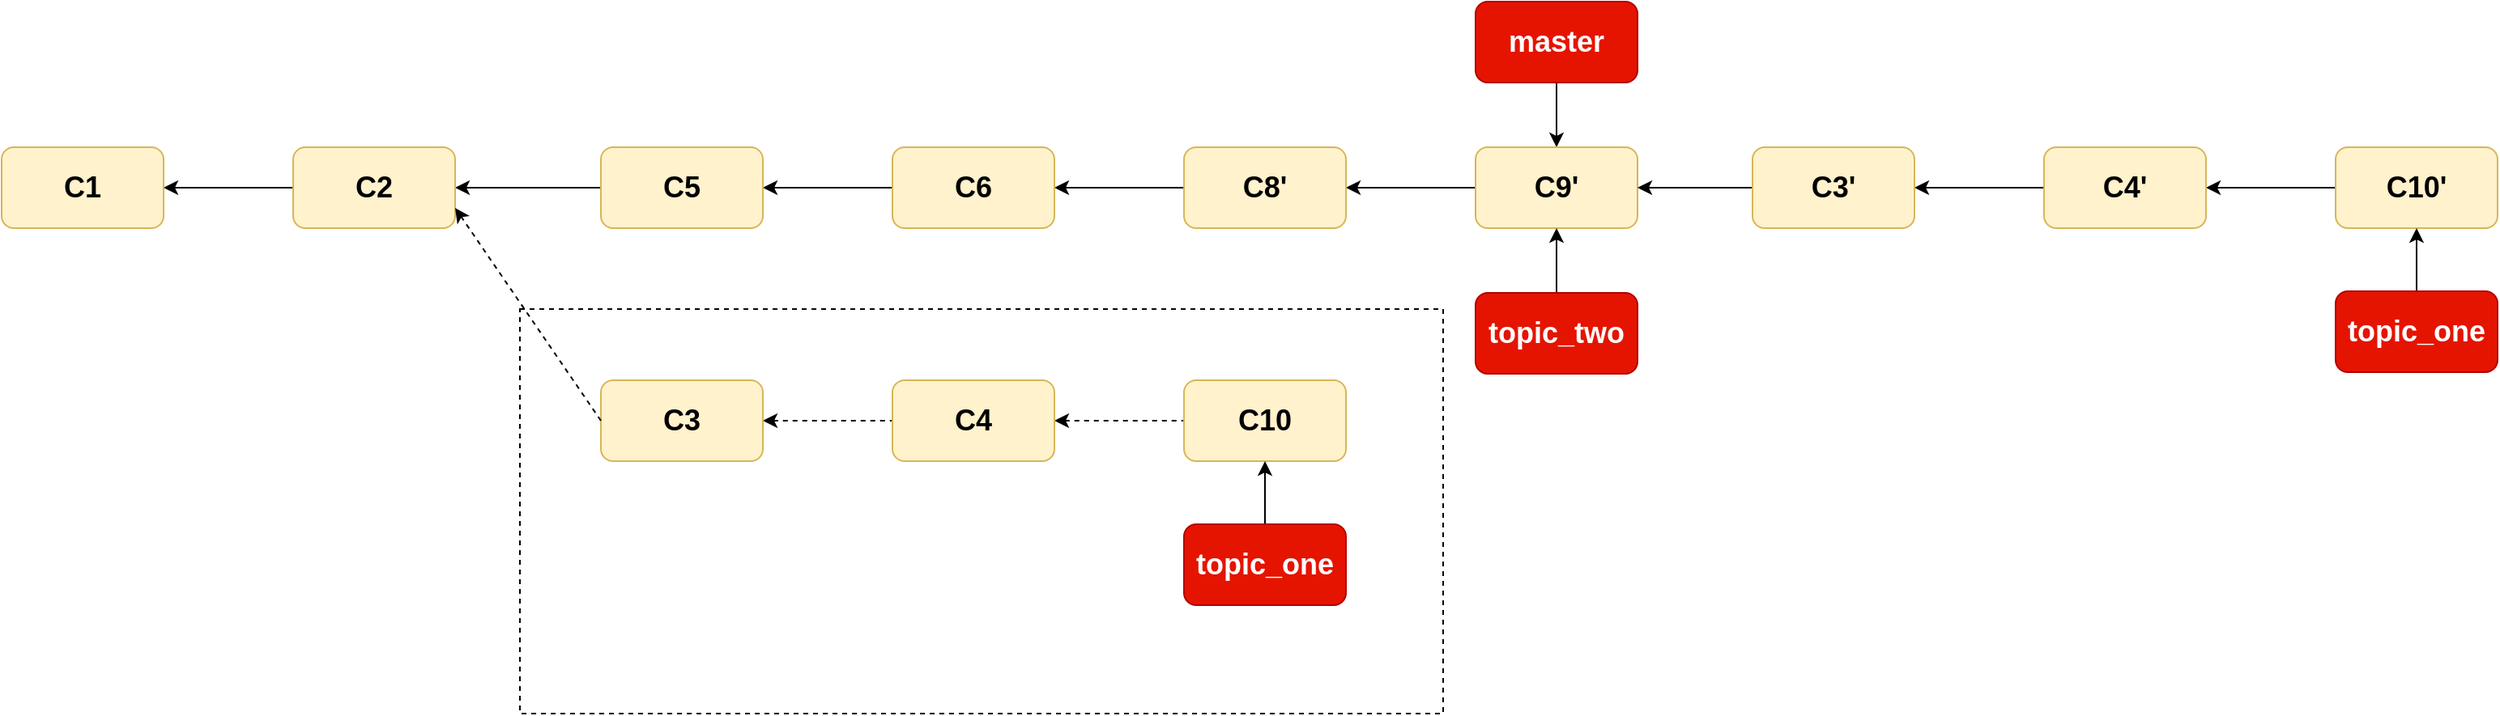 <mxfile>
    <diagram id="Zphku5AM_jrOAezdSDCR" name="第 1 页">
        <mxGraphModel dx="1963" dy="1110" grid="1" gridSize="10" guides="1" tooltips="1" connect="1" arrows="1" fold="1" page="1" pageScale="1" pageWidth="827" pageHeight="1169" math="0" shadow="0">
            <root>
                <mxCell id="0"/>
                <mxCell id="1" parent="0"/>
                <mxCell id="80" value="" style="rounded=0;whiteSpace=wrap;html=1;dashed=1;" vertex="1" parent="1">
                    <mxGeometry x="550" y="440" width="570" height="250" as="geometry"/>
                </mxCell>
                <mxCell id="6" value="" style="edgeStyle=none;html=1;fontSize=18;fontStyle=1;startArrow=classic;startFill=1;endArrow=none;endFill=0;" parent="1" source="3" target="5" edge="1">
                    <mxGeometry relative="1" as="geometry"/>
                </mxCell>
                <mxCell id="3" value="C1" style="rounded=1;whiteSpace=wrap;html=1;fillColor=#fff2cc;strokeColor=#d6b656;fontSize=18;fontStyle=1" parent="1" vertex="1">
                    <mxGeometry x="230" y="340" width="100" height="50" as="geometry"/>
                </mxCell>
                <mxCell id="21" value="" style="edgeStyle=none;html=1;startArrow=classic;startFill=1;endArrow=none;endFill=0;" parent="1" source="5" target="20" edge="1">
                    <mxGeometry relative="1" as="geometry"/>
                </mxCell>
                <mxCell id="5" value="C2" style="rounded=1;whiteSpace=wrap;html=1;fillColor=#fff2cc;strokeColor=#d6b656;fontSize=18;fontStyle=1" parent="1" vertex="1">
                    <mxGeometry x="410" y="340" width="100" height="50" as="geometry"/>
                </mxCell>
                <mxCell id="42" value="" style="edgeStyle=none;html=1;startArrow=classic;startFill=1;endArrow=none;endFill=0;" parent="1" source="20" edge="1">
                    <mxGeometry relative="1" as="geometry">
                        <mxPoint x="780" y="365" as="targetPoint"/>
                    </mxGeometry>
                </mxCell>
                <mxCell id="20" value="C5" style="rounded=1;whiteSpace=wrap;html=1;fillColor=#fff2cc;strokeColor=#d6b656;fontSize=18;fontStyle=1" parent="1" vertex="1">
                    <mxGeometry x="600" y="340" width="100" height="50" as="geometry"/>
                </mxCell>
                <mxCell id="66" value="" style="edgeStyle=none;html=1;startArrow=classic;startFill=1;endArrow=none;endFill=0;" parent="1" source="38" target="65" edge="1">
                    <mxGeometry relative="1" as="geometry"/>
                </mxCell>
                <mxCell id="38" value="C6" style="rounded=1;whiteSpace=wrap;html=1;fillColor=#fff2cc;strokeColor=#d6b656;fontSize=18;fontStyle=1" parent="1" vertex="1">
                    <mxGeometry x="780" y="340" width="100" height="50" as="geometry"/>
                </mxCell>
                <mxCell id="44" value="" style="edgeStyle=none;html=1;startArrow=classic;startFill=1;endArrow=none;endFill=0;jumpSize=7;" parent="1" target="43" edge="1">
                    <mxGeometry relative="1" as="geometry">
                        <mxPoint x="1190" y="340" as="sourcePoint"/>
                    </mxGeometry>
                </mxCell>
                <mxCell id="43" value="master" style="rounded=1;whiteSpace=wrap;html=1;fillColor=#e51400;strokeColor=#B20000;fontColor=#ffffff;fontSize=18;fontStyle=1" parent="1" vertex="1">
                    <mxGeometry x="1140" y="250" width="100" height="50" as="geometry"/>
                </mxCell>
                <mxCell id="53" value="" style="edgeStyle=none;html=1;startArrow=classic;startFill=1;endArrow=none;endFill=0;dashed=1;" parent="1" source="50" target="52" edge="1">
                    <mxGeometry relative="1" as="geometry"/>
                </mxCell>
                <mxCell id="50" value="C3" style="rounded=1;whiteSpace=wrap;html=1;fillColor=#fff2cc;strokeColor=#d6b656;fontSize=18;fontStyle=1" parent="1" vertex="1">
                    <mxGeometry x="600" y="484" width="100" height="50" as="geometry"/>
                </mxCell>
                <mxCell id="51" value="" style="endArrow=classic;html=1;entryX=1;entryY=0.75;entryDx=0;entryDy=0;dashed=1;" parent="1" target="5" edge="1">
                    <mxGeometry width="50" height="50" relative="1" as="geometry">
                        <mxPoint x="600" y="509" as="sourcePoint"/>
                        <mxPoint x="440" y="510" as="targetPoint"/>
                    </mxGeometry>
                </mxCell>
                <mxCell id="55" value="" style="edgeStyle=none;html=1;startArrow=classic;startFill=1;endArrow=none;endFill=0;dashed=1;" parent="1" source="52" target="54" edge="1">
                    <mxGeometry relative="1" as="geometry"/>
                </mxCell>
                <mxCell id="52" value="C4" style="rounded=1;whiteSpace=wrap;html=1;fillColor=#fff2cc;strokeColor=#d6b656;fontSize=18;fontStyle=1" parent="1" vertex="1">
                    <mxGeometry x="780" y="484" width="100" height="50" as="geometry"/>
                </mxCell>
                <mxCell id="54" value="C10" style="rounded=1;whiteSpace=wrap;html=1;fillColor=#fff2cc;strokeColor=#d6b656;fontSize=18;fontStyle=1" parent="1" vertex="1">
                    <mxGeometry x="960" y="484" width="100" height="50" as="geometry"/>
                </mxCell>
                <mxCell id="61" value="" style="edgeStyle=none;html=1;startArrow=none;startFill=0;endArrow=classic;endFill=1;" parent="1" source="60" target="54" edge="1">
                    <mxGeometry relative="1" as="geometry"/>
                </mxCell>
                <mxCell id="60" value="topic_one" style="rounded=1;whiteSpace=wrap;html=1;fillColor=#e51400;strokeColor=#B20000;fontColor=#ffffff;fontSize=18;fontStyle=1" parent="1" vertex="1">
                    <mxGeometry x="960" y="573" width="100" height="50" as="geometry"/>
                </mxCell>
                <mxCell id="68" value="" style="edgeStyle=none;html=1;startArrow=classic;startFill=1;endArrow=none;endFill=0;" parent="1" source="65" target="67" edge="1">
                    <mxGeometry relative="1" as="geometry"/>
                </mxCell>
                <mxCell id="65" value="C8'" style="rounded=1;whiteSpace=wrap;html=1;fillColor=#fff2cc;strokeColor=#d6b656;fontSize=18;fontStyle=1" parent="1" vertex="1">
                    <mxGeometry x="960" y="340" width="100" height="50" as="geometry"/>
                </mxCell>
                <mxCell id="67" value="C9'" style="rounded=1;whiteSpace=wrap;html=1;fillColor=#fff2cc;strokeColor=#d6b656;fontSize=18;fontStyle=1" parent="1" vertex="1">
                    <mxGeometry x="1140" y="340" width="100" height="50" as="geometry"/>
                </mxCell>
                <mxCell id="70" value="" style="edgeStyle=none;html=1;startArrow=none;startFill=0;endArrow=classic;endFill=1;" parent="1" source="69" target="67" edge="1">
                    <mxGeometry relative="1" as="geometry"/>
                </mxCell>
                <mxCell id="69" value="topic_two" style="rounded=1;whiteSpace=wrap;html=1;fillColor=#e51400;strokeColor=#B20000;fontColor=#ffffff;fontSize=18;fontStyle=1" parent="1" vertex="1">
                    <mxGeometry x="1140" y="430" width="100" height="50" as="geometry"/>
                </mxCell>
                <mxCell id="72" value="" style="edgeStyle=none;html=1;startArrow=classic;startFill=1;endArrow=none;endFill=0;" edge="1" parent="1" source="73" target="75">
                    <mxGeometry relative="1" as="geometry"/>
                </mxCell>
                <mxCell id="79" value="" style="edgeStyle=none;html=1;" edge="1" parent="1" source="73" target="67">
                    <mxGeometry relative="1" as="geometry"/>
                </mxCell>
                <mxCell id="73" value="C3'" style="rounded=1;whiteSpace=wrap;html=1;fillColor=#fff2cc;strokeColor=#d6b656;fontSize=18;fontStyle=1" vertex="1" parent="1">
                    <mxGeometry x="1311" y="340" width="100" height="50" as="geometry"/>
                </mxCell>
                <mxCell id="74" value="" style="edgeStyle=none;html=1;startArrow=classic;startFill=1;endArrow=none;endFill=0;" edge="1" parent="1" source="75" target="76">
                    <mxGeometry relative="1" as="geometry"/>
                </mxCell>
                <mxCell id="75" value="C4'" style="rounded=1;whiteSpace=wrap;html=1;fillColor=#fff2cc;strokeColor=#d6b656;fontSize=18;fontStyle=1" vertex="1" parent="1">
                    <mxGeometry x="1491" y="340" width="100" height="50" as="geometry"/>
                </mxCell>
                <mxCell id="76" value="C10'" style="rounded=1;whiteSpace=wrap;html=1;fillColor=#fff2cc;strokeColor=#d6b656;fontSize=18;fontStyle=1" vertex="1" parent="1">
                    <mxGeometry x="1671" y="340" width="100" height="50" as="geometry"/>
                </mxCell>
                <mxCell id="77" value="" style="edgeStyle=none;html=1;startArrow=none;startFill=0;endArrow=classic;endFill=1;" edge="1" parent="1" source="78" target="76">
                    <mxGeometry relative="1" as="geometry"/>
                </mxCell>
                <mxCell id="78" value="topic_one" style="rounded=1;whiteSpace=wrap;html=1;fillColor=#e51400;strokeColor=#B20000;fontColor=#ffffff;fontSize=18;fontStyle=1" vertex="1" parent="1">
                    <mxGeometry x="1671" y="429" width="100" height="50" as="geometry"/>
                </mxCell>
            </root>
        </mxGraphModel>
    </diagram>
</mxfile>
